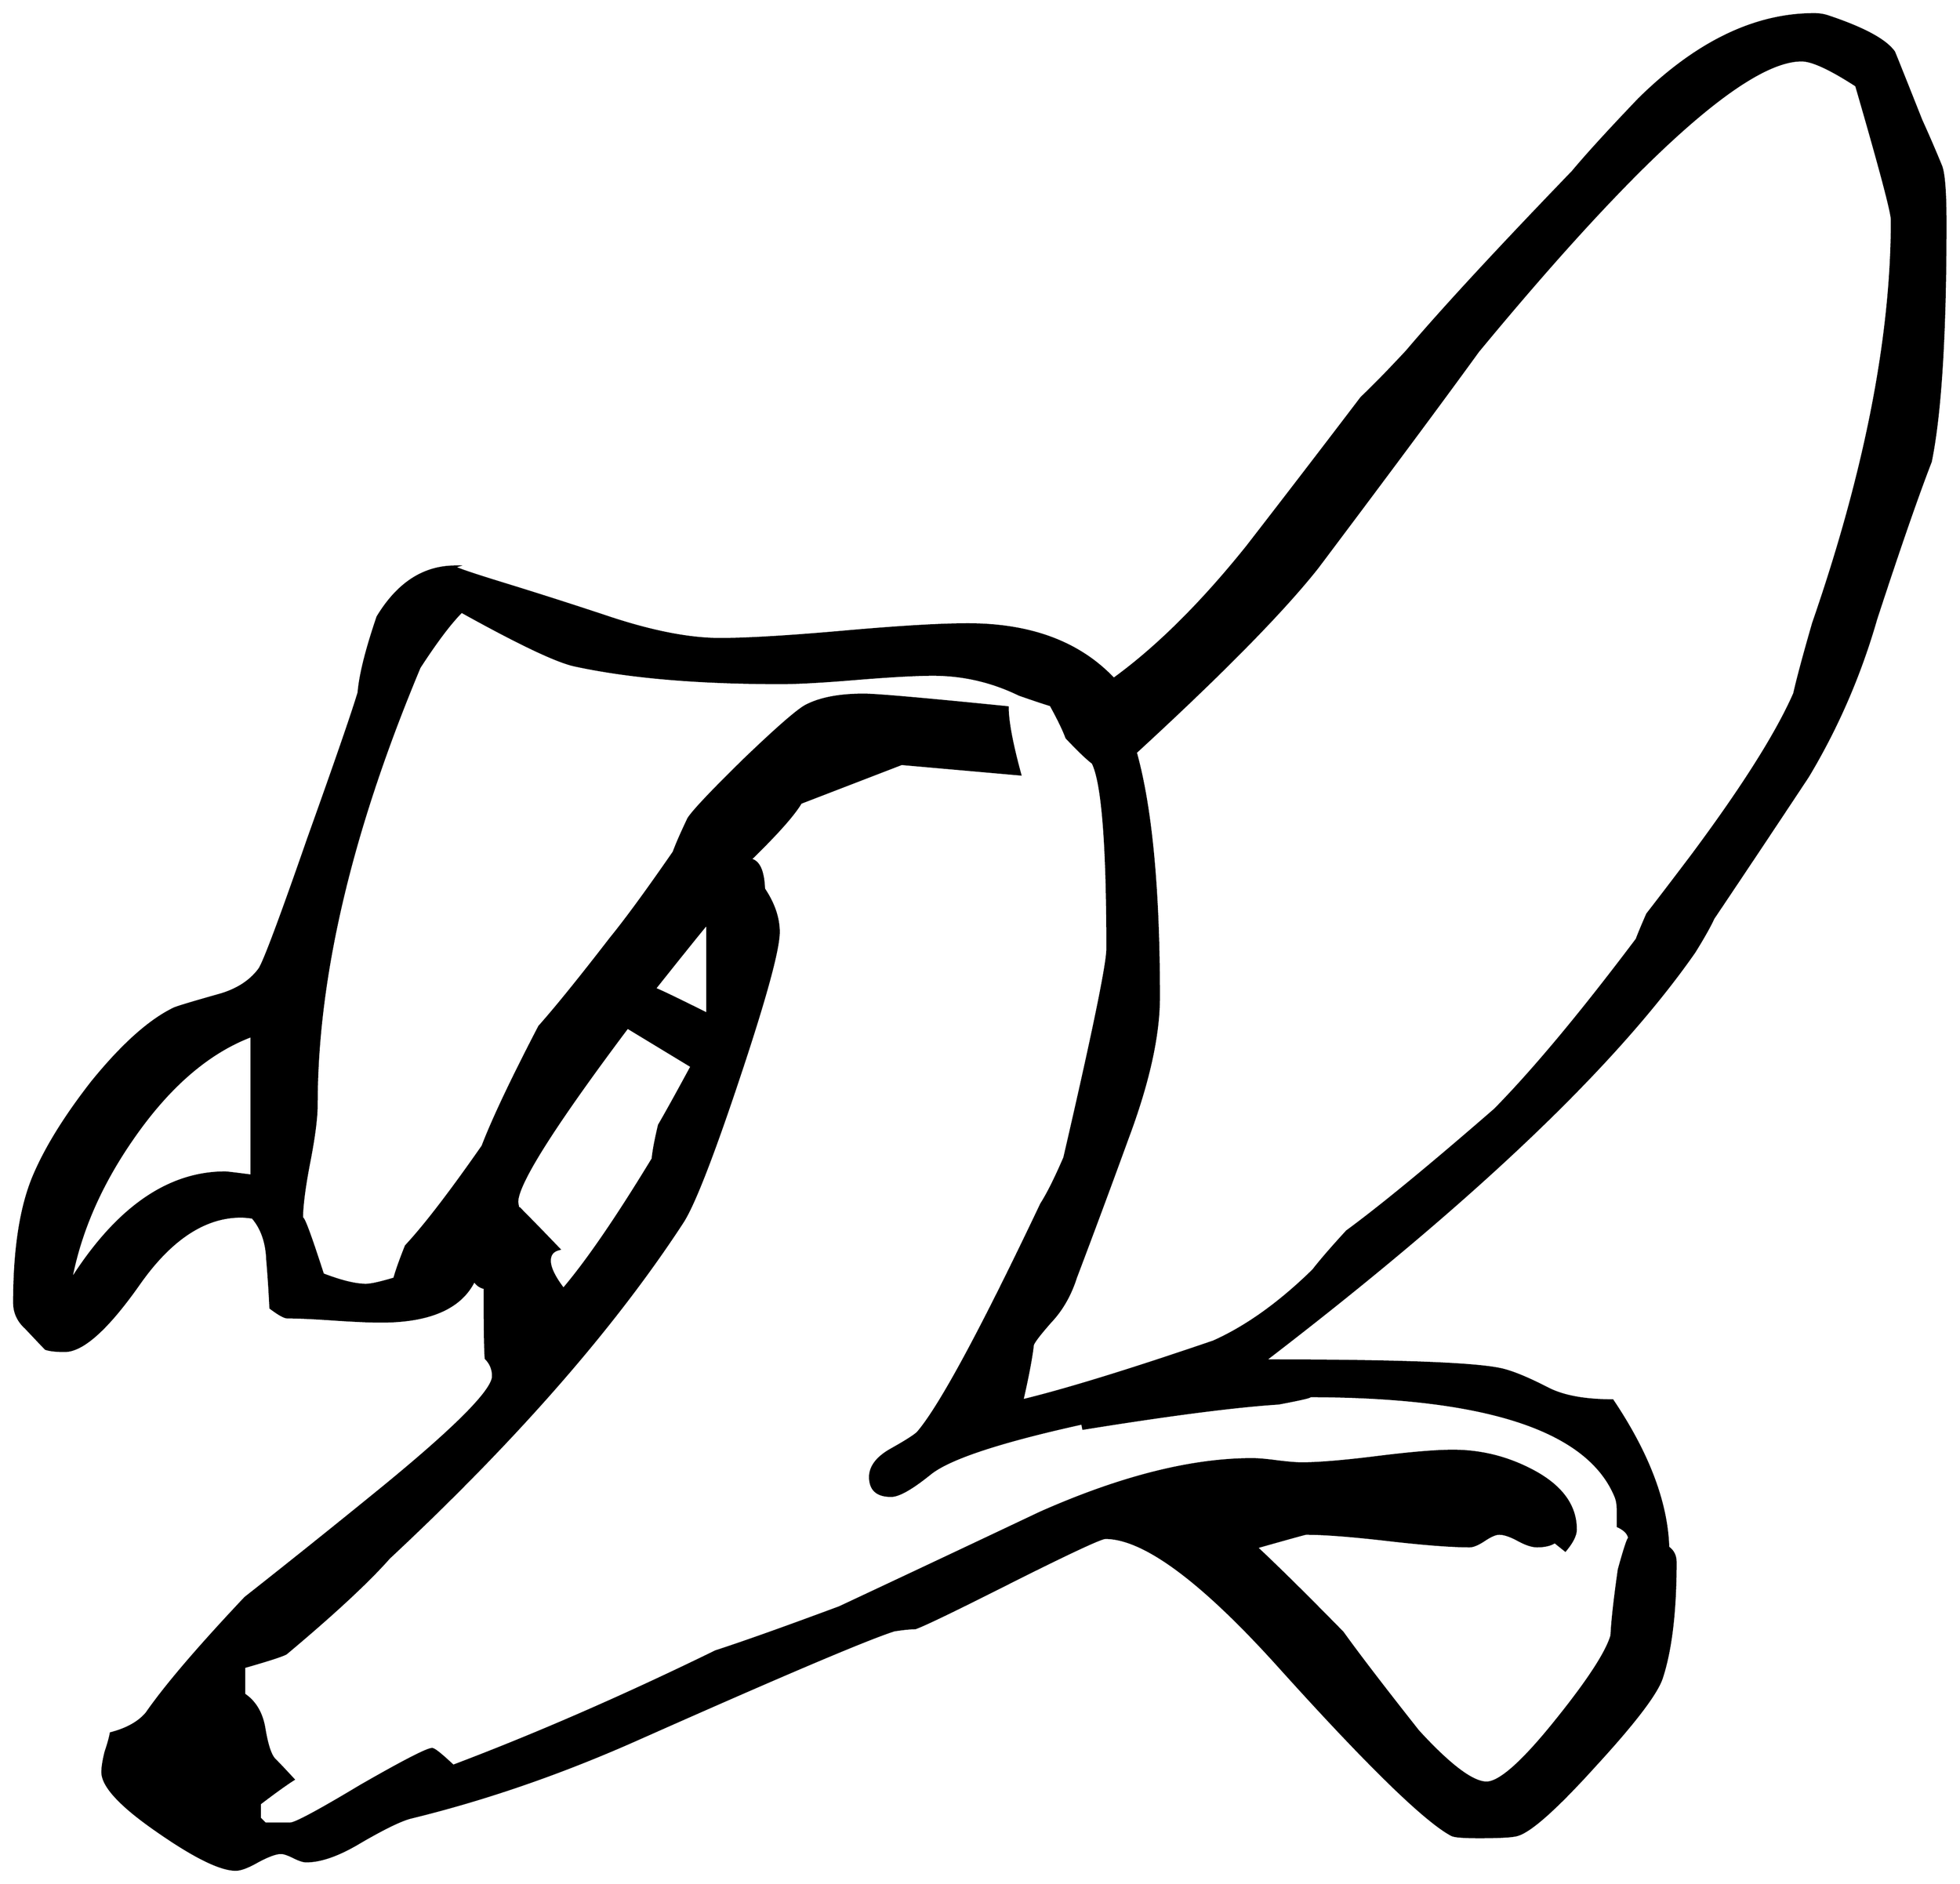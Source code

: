 


\begin{tikzpicture}[y=0.80pt, x=0.80pt, yscale=-1.0, xscale=1.0, inner sep=0pt, outer sep=0pt]
\begin{scope}[shift={(100.0,1719.0)},nonzero rule]
  \path[draw=.,fill=.,line width=1.600pt] (1921.0,-1280.0) ..
    controls (1921.0,-1174.667) and (1916.333,-1099.0) ..
    (1907.0,-1053.0) .. controls (1894.333,-1020.333) and
    (1877.0,-970.333) .. (1855.0,-903.0) .. controls
    (1839.667,-849.667) and (1818.0,-799.667) .. (1790.0,-753.0) ..
    controls (1760.0,-707.667) and (1730.0,-662.667) ..
    (1700.0,-618.0) .. controls (1696.667,-610.667) and
    (1690.667,-600.0) .. (1682.0,-586.0) .. controls
    (1606.667,-478.0) and (1470.333,-348.333) .. (1273.0,-197.0) ..
    controls (1395.0,-197.0) and (1469.333,-194.333) ..
    (1496.0,-189.0) .. controls (1506.667,-187.0) and
    (1522.333,-180.667) .. (1543.0,-170.0) .. controls
    (1557.667,-162.667) and (1578.0,-159.0) .. (1604.0,-159.0) ..
    controls (1638.0,-108.333) and (1655.667,-61.667) ..
    (1657.0,-19.0) .. controls (1661.667,-15.667) and (1664.0,-11.0)
    .. (1664.0,-5.0) .. controls (1664.0,41.667) and (1659.667,78.333)
    .. (1651.0,105.0) .. controls (1646.333,119.667) and
    (1625.333,147.333) .. (1588.0,188.0) .. controls (1550.667,229.333)
    and (1525.667,251.667) .. (1513.0,255.0) .. controls
    (1508.333,256.333) and (1496.333,257.0) .. (1477.0,257.0) ..
    controls (1462.333,257.0) and (1453.667,256.333) .. (1451.0,255.0)
    .. controls (1425.667,241.667) and (1370.667,188.0) ..
    (1286.0,94.0) .. controls (1212.667,12.667) and (1157.667,-28.0)
    .. (1121.0,-28.0) .. controls (1117.0,-28.0) and
    (1089.0,-15.0) .. (1037.0,11.0) .. controls (981.667,39.0) and
    (949.333,54.667) .. (940.0,58.0) .. controls (935.333,58.0) and
    (928.667,58.667) .. (920.0,60.0) .. controls (894.667,68.0) and
    (813.0,102.667) .. (675.0,164.0) .. controls (603.0,196.0) and
    (531.667,220.667) .. (461.0,238.0) .. controls (451.667,240.0) and
    (435.0,248.0) .. (411.0,262.0) .. controls (391.0,274.0) and
    (374.0,280.0) .. (360.0,280.0) .. controls (357.333,280.0) and
    (353.333,278.667) .. (348.0,276.0) .. controls (342.667,273.333) and
    (338.667,272.0) .. (336.0,272.0) .. controls (331.333,272.0) and
    (324.0,274.667) .. (314.0,280.0) .. controls (304.667,285.333) and
    (297.667,288.0) .. (293.0,288.0) .. controls (278.333,288.0) and
    (253.333,275.667) .. (218.0,251.0) .. controls (183.333,227.0) and
    (166.0,208.333) .. (166.0,195.0) .. controls (166.0,190.333) and
    (167.0,184.0) .. (169.0,176.0) .. controls (171.667,168.0) and
    (173.333,162.0) .. (174.0,158.0) .. controls (189.333,154.0) and
    (200.667,147.667) .. (208.0,139.0) .. controls (226.0,113.0) and
    (257.333,76.333) .. (302.0,29.0) .. controls (346.0,-5.667) and
    (389.667,-40.667) .. (433.0,-76.0) .. controls (503.0,-133.333)
    and (538.0,-168.667) .. (538.0,-182.0) .. controls
    (538.0,-188.667) and (535.667,-194.333) .. (531.0,-199.0) ..
    controls (530.333,-208.333) and (530.0,-230.667) .. (530.0,-266.0)
    .. controls (526.0,-266.667) and (522.667,-269.0) ..
    (520.0,-273.0) .. controls (507.333,-247.0) and (477.667,-234.0)
    .. (431.0,-234.0) .. controls (421.0,-234.0) and
    (406.0,-234.667) .. (386.0,-236.0) .. controls (366.667,-237.333)
    and (352.0,-238.0) .. (342.0,-238.0) .. controls
    (339.333,-238.0) and (334.0,-241.0) .. (326.0,-247.0) ..
    controls (325.333,-261.667) and (324.333,-277.0) .. (323.0,-293.0)
    .. controls (322.333,-309.667) and (317.667,-323.0) ..
    (309.0,-333.0) .. controls (304.333,-333.667) and (300.667,-334.0)
    .. (298.0,-334.0) .. controls (263.333,-334.0) and
    (231.0,-312.667) .. (201.0,-270.0) .. controls (171.0,-227.333)
    and (147.333,-206.0) .. (130.0,-206.0) .. controls
    (122.0,-206.0) and (116.0,-206.667) .. (112.0,-208.0) ..
    controls (110.667,-209.333) and (104.333,-216.0) .. (93.0,-228.0)
    .. controls (85.667,-234.667) and (82.0,-242.667) .. (82.0,-252.0)
    .. controls (82.0,-302.0) and (88.0,-341.667) ..
    (100.0,-371.0) .. controls (111.333,-398.333) and (130.0,-428.667)
    .. (156.0,-462.0) .. controls (184.667,-497.333) and
    (210.667,-520.667) .. (234.0,-532.0) .. controls (236.667,-533.333)
    and (251.0,-537.667) .. (277.0,-545.0) .. controls
    (293.667,-549.667) and (306.333,-557.667) .. (315.0,-569.0) ..
    controls (319.0,-573.667) and (334.667,-615.333) .. (362.0,-694.0)
    .. controls (388.0,-766.667) and (404.0,-813.0) ..
    (410.0,-833.0) .. controls (411.333,-849.667) and (417.333,-873.667)
    .. (428.0,-905.0) .. controls (447.333,-937.0) and
    (472.0,-953.0) .. (502.0,-953.0) .. controls (497.333,-953.0)
    and (512.333,-947.667) .. (547.0,-937.0) .. controls
    (581.667,-926.333) and (616.0,-915.333) .. (650.0,-904.0) ..
    controls (690.667,-890.667) and (725.333,-884.0) .. (754.0,-884.0)
    .. controls (780.0,-884.0) and (819.333,-886.333) ..
    (872.0,-891.0) .. controls (924.667,-895.667) and (964.0,-898.0)
    .. (990.0,-898.0) .. controls (1050.0,-898.0) and
    (1096.333,-880.667) .. (1129.0,-846.0) .. controls
    (1170.333,-876.0) and (1212.667,-918.0) .. (1256.0,-972.0) ..
    controls (1292.667,-1019.333) and (1329.0,-1066.667) ..
    (1365.0,-1114.0) .. controls (1375.0,-1123.333) and
    (1389.333,-1138.0) .. (1408.0,-1158.0) .. controls
    (1441.333,-1197.333) and (1494.0,-1254.333) .. (1566.0,-1329.0) ..
    controls (1579.333,-1345.0) and (1600.333,-1368.0) ..
    (1629.0,-1398.0) .. controls (1683.667,-1452.0) and
    (1739.333,-1479.0) .. (1796.0,-1479.0) .. controls
    (1800.667,-1479.0) and (1805.0,-1478.333) .. (1809.0,-1477.0) ..
    controls (1843.0,-1465.667) and (1864.0,-1454.333) ..
    (1872.0,-1443.0) .. controls (1872.667,-1441.667) and
    (1881.333,-1420.0) .. (1898.0,-1378.0) .. controls
    (1904.667,-1363.333) and (1911.0,-1348.667) .. (1917.0,-1334.0) ..
    controls (1919.667,-1326.667) and (1921.0,-1308.667) ..
    (1921.0,-1280.0) -- cycle(1870.0,-1283.0) .. controls
    (1870.0,-1290.333) and (1858.667,-1333.0) .. (1836.0,-1411.0) ..
    controls (1811.333,-1427.0) and (1794.0,-1435.0) ..
    (1784.0,-1435.0) .. controls (1731.333,-1435.0) and
    (1628.667,-1342.667) .. (1476.0,-1158.0) .. controls
    (1442.667,-1112.0) and (1391.667,-1043.333) .. (1323.0,-952.0) ..
    controls (1290.333,-910.667) and (1232.667,-852.0) ..
    (1150.0,-776.0) .. controls (1164.667,-723.333) and
    (1172.0,-645.667) .. (1172.0,-543.0) .. controls
    (1172.0,-506.333) and (1162.0,-461.333) .. (1142.0,-408.0) ..
    controls (1126.0,-364.0) and (1109.667,-320.0) ..
    (1093.0,-276.0) .. controls (1087.667,-259.333) and
    (1079.667,-245.333) .. (1069.0,-234.0) .. controls
    (1059.0,-222.667) and (1053.333,-215.333) .. (1052.0,-212.0) ..
    controls (1050.667,-200.0) and (1047.333,-182.333) ..
    (1042.0,-159.0) .. controls (1083.333,-169.0) and
    (1144.0,-187.667) .. (1224.0,-215.0) .. controls
    (1255.333,-229.0) and (1287.0,-251.667) .. (1319.0,-283.0) ..
    controls (1325.667,-291.667) and (1336.333,-304.0) ..
    (1351.0,-320.0) .. controls (1383.667,-344.0) and
    (1430.667,-382.667) .. (1492.0,-436.0) .. controls
    (1529.333,-474.0) and (1574.333,-528.0) .. (1627.0,-598.0) ..
    controls (1629.0,-603.333) and (1632.333,-611.333) ..
    (1637.0,-622.0) .. controls (1646.333,-634.0) and
    (1660.333,-652.333) .. (1679.0,-677.0) .. controls
    (1727.667,-742.333) and (1760.333,-794.0) .. (1777.0,-832.0) ..
    controls (1780.333,-846.667) and (1786.333,-869.0) ..
    (1795.0,-899.0) .. controls (1845.0,-1043.667) and
    (1870.0,-1171.667) .. (1870.0,-1283.0) -- cycle(1620.0,-26.0)
    .. controls (1620.0,-31.333) and (1616.333,-35.667) ..
    (1609.0,-39.0) .. controls (1609.0,-39.0) and (1609.0,-44.0)
    .. (1609.0,-54.0) .. controls (1609.0,-59.333) and
    (1608.333,-63.667) .. (1607.0,-67.0) .. controls (1581.0,-131.0)
    and (1483.333,-163.0) .. (1314.0,-163.0) .. controls
    (1320.0,-163.0) and (1310.667,-160.667) .. (1286.0,-156.0) ..
    controls (1244.667,-153.333) and (1182.667,-145.333) ..
    (1100.0,-132.0) -- (1099.0,-137.0) .. controls
    (1020.333,-119.667) and (972.0,-103.667) .. (954.0,-89.0) ..
    controls (936.667,-75.0) and (924.333,-68.0) .. (917.0,-68.0) ..
    controls (903.667,-68.0) and (897.0,-74.0) .. (897.0,-86.0) ..
    controls (897.0,-95.333) and (903.0,-103.667) .. (915.0,-111.0)
    .. controls (931.667,-120.333) and (941.0,-126.333) ..
    (943.0,-129.0) .. controls (964.333,-154.333) and
    (1003.333,-226.667) .. (1060.0,-346.0) .. controls
    (1066.0,-355.333) and (1073.333,-370.0) .. (1082.0,-390.0) ..
    controls (1109.333,-508.0) and (1123.0,-574.333) ..
    (1123.0,-589.0) .. controls (1123.0,-688.333) and
    (1118.333,-747.333) .. (1109.0,-766.0) .. controls
    (1103.667,-770.0) and (1095.333,-778.0) .. (1084.0,-790.0) ..
    controls (1081.333,-797.333) and (1076.333,-807.667) ..
    (1069.0,-821.0) .. controls (1062.333,-823.0) and
    (1052.333,-826.333) .. (1039.0,-831.0) .. controls
    (1013.0,-843.667) and (985.667,-850.0) .. (957.0,-850.0) ..
    controls (941.0,-850.0) and (916.667,-848.667) .. (884.0,-846.0)
    .. controls (852.0,-843.333) and (828.0,-842.0) ..
    (812.0,-842.0) .. controls (732.667,-842.0) and (667.0,-847.667)
    .. (615.0,-859.0) .. controls (597.667,-863.0) and
    (562.0,-880.0) .. (508.0,-910.0) .. controls (497.333,-899.333)
    and (484.0,-881.667) .. (468.0,-857.0) .. controls
    (402.667,-701.0) and (370.0,-562.333) .. (370.0,-441.0) ..
    controls (370.0,-428.333) and (367.667,-410.0) .. (363.0,-386.0)
    .. controls (358.333,-362.0) and (356.0,-343.667) ..
    (356.0,-331.0) .. controls (356.0,-337.667) and (362.667,-320.333)
    .. (376.0,-279.0) .. controls (393.333,-272.333) and
    (407.0,-269.0) .. (417.0,-269.0) .. controls (421.667,-269.0)
    and (430.667,-271.0) .. (444.0,-275.0) .. controls
    (446.0,-282.333) and (449.667,-292.667) .. (455.0,-306.0) ..
    controls (473.0,-325.333) and (497.333,-357.0) .. (528.0,-401.0)
    .. controls (538.0,-427.0) and (556.0,-465.0) ..
    (582.0,-515.0) .. controls (598.0,-533.0) and (620.667,-561.0)
    .. (650.0,-599.0) .. controls (664.667,-617.0) and
    (684.667,-644.333) .. (710.0,-681.0) .. controls (712.667,-688.333)
    and (717.333,-699.0) .. (724.0,-713.0) .. controls
    (728.667,-720.333) and (746.667,-739.333) .. (778.0,-770.0) ..
    controls (810.0,-800.667) and (829.667,-817.667) .. (837.0,-821.0)
    .. controls (850.333,-827.667) and (868.333,-831.0) ..
    (891.0,-831.0) .. controls (903.0,-831.0) and (948.667,-827.0)
    .. (1028.0,-819.0) .. controls (1028.0,-805.667) and
    (1032.0,-784.333) .. (1040.0,-755.0) -- (927.0,-765.0) --
    (831.0,-728.0) .. controls (824.333,-716.667) and (808.333,-698.667)
    .. (783.0,-674.0) .. controls (791.0,-672.667) and
    (795.333,-663.333) .. (796.0,-646.0) .. controls (805.333,-632.0)
    and (810.0,-618.333) .. (810.0,-605.0) .. controls
    (810.0,-588.333) and (797.333,-542.0) .. (772.0,-466.0) ..
    controls (746.667,-390.0) and (728.667,-344.0) .. (718.0,-328.0)
    .. controls (652.667,-228.0) and (559.667,-121.667) ..
    (439.0,-9.0) .. controls (419.0,13.667) and (386.333,44.0) ..
    (341.0,82.0) .. controls (337.667,84.0) and (324.333,88.333) ..
    (301.0,95.0) -- (301.0,121.0) .. controls (311.0,127.667) and
    (317.333,138.0) .. (320.0,152.0) .. controls (322.667,168.667) and
    (326.0,179.0) .. (330.0,183.0) .. controls (334.0,187.0) and
    (340.0,193.333) .. (348.0,202.0) .. controls (340.667,206.667) and
    (330.0,214.333) .. (316.0,225.0) -- (316.0,239.0) --
    (321.0,244.0) -- (345.0,244.0) .. controls (349.667,244.0) and
    (372.0,232.0) .. (412.0,208.0) .. controls (452.667,184.667) and
    (475.333,173.0) .. (480.0,173.0) .. controls (482.0,173.0) and
    (488.667,178.333) .. (500.0,189.0) .. controls (579.333,159.0) and
    (662.667,122.667) .. (750.0,80.0) .. controls (776.667,71.333) and
    (816.0,57.333) .. (868.0,38.0) .. controls (932.0,8.0) and
    (995.667,-22.0) .. (1059.0,-52.0) .. controls (1135.667,-86.0)
    and (1203.0,-103.0) .. (1261.0,-103.0) .. controls
    (1266.333,-103.0) and (1274.0,-102.333) .. (1284.0,-101.0) ..
    controls (1294.667,-99.667) and (1302.667,-99.0) .. (1308.0,-99.0)
    .. controls (1324.0,-99.0) and (1348.0,-101.0) ..
    (1380.0,-105.0) .. controls (1412.0,-109.0) and
    (1436.0,-111.0) .. (1452.0,-111.0) .. controls
    (1478.0,-111.0) and (1502.667,-105.0) .. (1526.0,-93.0) ..
    controls (1554.667,-78.333) and (1569.0,-59.333) .. (1569.0,-36.0)
    .. controls (1569.0,-30.667) and (1565.667,-24.0) ..
    (1559.0,-16.0) -- (1549.0,-24.0) .. controls (1545.0,-21.333)
    and (1539.333,-20.0) .. (1532.0,-20.0) .. controls
    (1527.333,-20.0) and (1521.333,-22.0) .. (1514.0,-26.0) ..
    controls (1506.667,-30.0) and (1500.667,-32.0) .. (1496.0,-32.0)
    .. controls (1492.667,-32.0) and (1488.0,-30.0) ..
    (1482.0,-26.0) .. controls (1476.0,-22.0) and (1471.333,-20.0)
    .. (1468.0,-20.0) .. controls (1450.667,-20.0) and
    (1424.667,-22.0) .. (1390.0,-26.0) .. controls (1355.333,-30.0)
    and (1329.333,-32.0) .. (1312.0,-32.0) .. controls
    (1311.333,-32.0) and (1295.667,-27.667) .. (1265.0,-19.0) ..
    controls (1283.667,-1.667) and (1311.0,25.333) .. (1347.0,62.0) ..
    controls (1362.333,83.333) and (1386.333,114.667) .. (1419.0,156.0)
    .. controls (1449.0,188.667) and (1470.667,205.0) ..
    (1484.0,205.0) .. controls (1496.667,205.0) and (1519.0,185.0)
    .. (1551.0,145.0) .. controls (1581.0,107.667) and
    (1598.333,81.0) .. (1603.0,65.0) .. controls (1603.667,51.0) and
    (1606.0,30.0) .. (1610.0,2.0) .. controls (1616.667,-22.0) and
    (1620.0,-31.333) .. (1620.0,-26.0) -- cycle(742.0,-527.0) --
    (742.0,-613.0) .. controls (740.0,-611.0) and (723.333,-590.333)
    .. (692.0,-551.0) .. controls (696.0,-549.667) and
    (712.667,-541.667) .. (742.0,-527.0) -- cycle(727.0,-477.0) --
    (666.0,-514.0) .. controls (596.0,-420.667) and (561.0,-365.333)
    .. (561.0,-348.0) .. controls (561.0,-347.333) and
    (561.333,-345.333) .. (562.0,-342.0) -- (563.0,-342.0) ..
    controls (571.667,-333.333) and (584.333,-320.333) .. (601.0,-303.0)
    .. controls (595.0,-301.667) and (592.0,-298.0) ..
    (592.0,-292.0) .. controls (592.0,-285.333) and (596.333,-276.333)
    .. (605.0,-265.0) .. controls (627.667,-291.667) and
    (656.0,-333.0) .. (690.0,-389.0) .. controls (690.667,-396.333)
    and (692.667,-407.0) .. (696.0,-421.0) .. controls
    (703.333,-433.667) and (713.667,-452.333) .. (727.0,-477.0) --
    cycle(308.0,-373.0) -- (308.0,-506.0) .. controls
    (267.333,-490.667) and (230.0,-458.667) .. (196.0,-410.0) ..
    controls (164.667,-365.333) and (144.667,-319.667) .. (136.0,-273.0)
    .. controls (179.333,-341.667) and (228.333,-376.0) ..
    (283.0,-376.0) .. controls (284.333,-376.0) and (292.667,-375.0)
    .. (308.0,-373.0) -- cycle;
\end{scope}

\end{tikzpicture}

